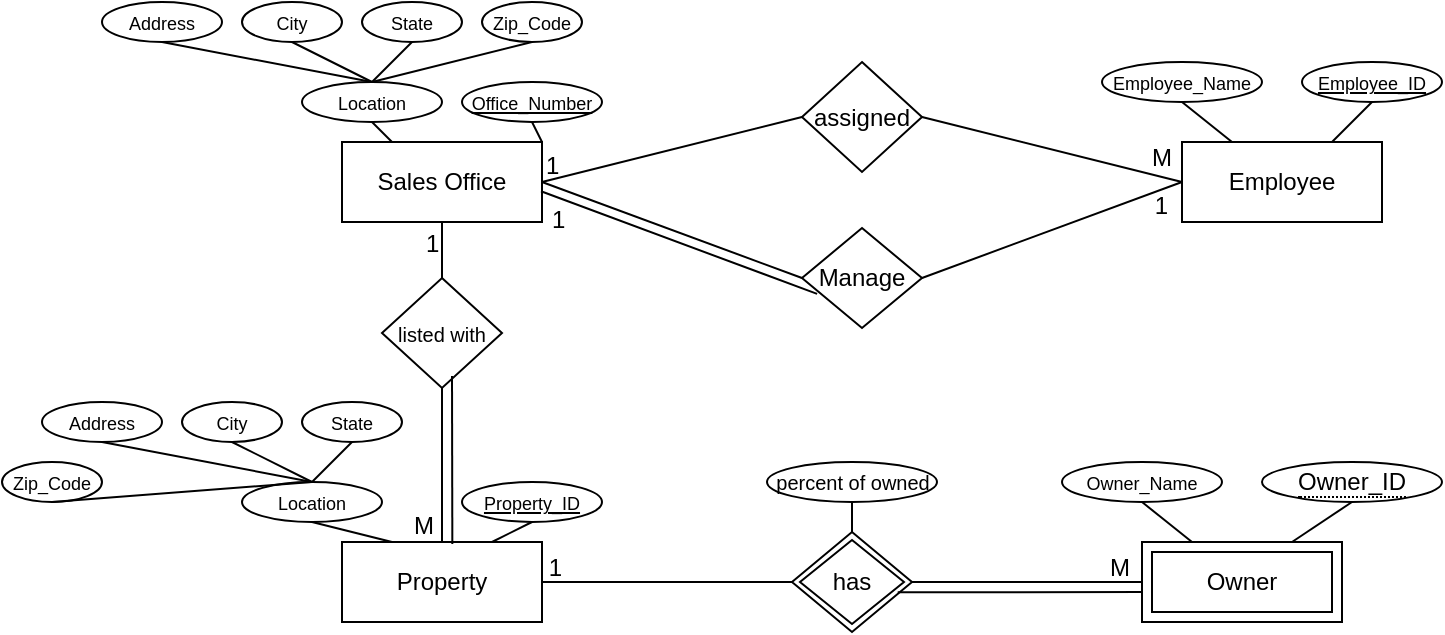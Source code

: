 <mxfile version="24.8.3">
  <diagram id="R2lEEEUBdFMjLlhIrx00" name="Page-1">
    <mxGraphModel dx="791" dy="481" grid="1" gridSize="10" guides="1" tooltips="1" connect="1" arrows="1" fold="1" page="1" pageScale="1" pageWidth="1169" pageHeight="827" math="0" shadow="0" extFonts="Permanent Marker^https://fonts.googleapis.com/css?family=Permanent+Marker">
      <root>
        <mxCell id="0" />
        <mxCell id="1" parent="0" />
        <mxCell id="vouigOJlTUPdxGMM5KaJ-5" value="Sales Office" style="whiteSpace=wrap;html=1;align=center;" vertex="1" parent="1">
          <mxGeometry x="380" y="260" width="100" height="40" as="geometry" />
        </mxCell>
        <mxCell id="vouigOJlTUPdxGMM5KaJ-6" value="Employee" style="whiteSpace=wrap;html=1;align=center;" vertex="1" parent="1">
          <mxGeometry x="800" y="260" width="100" height="40" as="geometry" />
        </mxCell>
        <mxCell id="vouigOJlTUPdxGMM5KaJ-7" value="Property" style="whiteSpace=wrap;html=1;align=center;" vertex="1" parent="1">
          <mxGeometry x="380" y="460" width="100" height="40" as="geometry" />
        </mxCell>
        <mxCell id="vouigOJlTUPdxGMM5KaJ-9" value="assigned" style="shape=rhombus;perimeter=rhombusPerimeter;whiteSpace=wrap;html=1;align=center;" vertex="1" parent="1">
          <mxGeometry x="610" y="220" width="60" height="55" as="geometry" />
        </mxCell>
        <mxCell id="vouigOJlTUPdxGMM5KaJ-15" value="&lt;font style=&quot;font-size: 9px;&quot;&gt;Location&lt;/font&gt;" style="ellipse;whiteSpace=wrap;html=1;align=center;" vertex="1" parent="1">
          <mxGeometry x="360" y="230" width="70" height="20" as="geometry" />
        </mxCell>
        <mxCell id="vouigOJlTUPdxGMM5KaJ-16" value="&lt;font style=&quot;font-size: 9px;&quot;&gt;City&lt;/font&gt;" style="ellipse;whiteSpace=wrap;html=1;align=center;" vertex="1" parent="1">
          <mxGeometry x="330" y="190" width="50" height="20" as="geometry" />
        </mxCell>
        <mxCell id="vouigOJlTUPdxGMM5KaJ-17" value="&lt;font style=&quot;font-size: 9px;&quot;&gt;Address&lt;/font&gt;" style="ellipse;whiteSpace=wrap;html=1;align=center;" vertex="1" parent="1">
          <mxGeometry x="260" y="190" width="60" height="20" as="geometry" />
        </mxCell>
        <mxCell id="vouigOJlTUPdxGMM5KaJ-19" value="&lt;font style=&quot;font-size: 9px;&quot;&gt;State&lt;/font&gt;" style="ellipse;whiteSpace=wrap;html=1;align=center;" vertex="1" parent="1">
          <mxGeometry x="390" y="190" width="50" height="20" as="geometry" />
        </mxCell>
        <mxCell id="vouigOJlTUPdxGMM5KaJ-20" value="&lt;font style=&quot;font-size: 9px;&quot;&gt;Zip_Code&lt;/font&gt;" style="ellipse;whiteSpace=wrap;html=1;align=center;" vertex="1" parent="1">
          <mxGeometry x="450" y="190" width="50" height="20" as="geometry" />
        </mxCell>
        <mxCell id="vouigOJlTUPdxGMM5KaJ-22" value="" style="endArrow=none;html=1;rounded=0;exitX=0.5;exitY=1;exitDx=0;exitDy=0;entryX=0.5;entryY=0;entryDx=0;entryDy=0;" edge="1" parent="1" source="vouigOJlTUPdxGMM5KaJ-20" target="vouigOJlTUPdxGMM5KaJ-15">
          <mxGeometry relative="1" as="geometry">
            <mxPoint x="570" y="350" as="sourcePoint" />
            <mxPoint x="730" y="350" as="targetPoint" />
          </mxGeometry>
        </mxCell>
        <mxCell id="vouigOJlTUPdxGMM5KaJ-23" value="" style="endArrow=none;html=1;rounded=0;exitX=0.5;exitY=1;exitDx=0;exitDy=0;entryX=0.5;entryY=0;entryDx=0;entryDy=0;" edge="1" parent="1" source="vouigOJlTUPdxGMM5KaJ-19" target="vouigOJlTUPdxGMM5KaJ-15">
          <mxGeometry relative="1" as="geometry">
            <mxPoint x="430" y="210" as="sourcePoint" />
            <mxPoint x="350" y="230" as="targetPoint" />
          </mxGeometry>
        </mxCell>
        <mxCell id="vouigOJlTUPdxGMM5KaJ-24" value="" style="endArrow=none;html=1;rounded=0;exitX=0.5;exitY=1;exitDx=0;exitDy=0;entryX=0.5;entryY=0;entryDx=0;entryDy=0;" edge="1" parent="1" source="vouigOJlTUPdxGMM5KaJ-16" target="vouigOJlTUPdxGMM5KaJ-15">
          <mxGeometry relative="1" as="geometry">
            <mxPoint x="395" y="215" as="sourcePoint" />
            <mxPoint x="315" y="235" as="targetPoint" />
          </mxGeometry>
        </mxCell>
        <mxCell id="vouigOJlTUPdxGMM5KaJ-25" value="" style="endArrow=none;html=1;rounded=0;exitX=0.5;exitY=0;exitDx=0;exitDy=0;entryX=0.5;entryY=1;entryDx=0;entryDy=0;" edge="1" parent="1" source="vouigOJlTUPdxGMM5KaJ-15" target="vouigOJlTUPdxGMM5KaJ-17">
          <mxGeometry relative="1" as="geometry">
            <mxPoint x="370" y="220" as="sourcePoint" />
            <mxPoint x="290" y="240" as="targetPoint" />
          </mxGeometry>
        </mxCell>
        <mxCell id="vouigOJlTUPdxGMM5KaJ-26" value="" style="endArrow=none;html=1;rounded=0;exitX=0.5;exitY=1;exitDx=0;exitDy=0;entryX=0.25;entryY=0;entryDx=0;entryDy=0;" edge="1" parent="1" source="vouigOJlTUPdxGMM5KaJ-15" target="vouigOJlTUPdxGMM5KaJ-5">
          <mxGeometry relative="1" as="geometry">
            <mxPoint x="600" y="305" as="sourcePoint" />
            <mxPoint x="520" y="325" as="targetPoint" />
          </mxGeometry>
        </mxCell>
        <mxCell id="vouigOJlTUPdxGMM5KaJ-27" value="" style="endArrow=none;html=1;rounded=0;exitX=0.5;exitY=1;exitDx=0;exitDy=0;entryX=1;entryY=0;entryDx=0;entryDy=0;" edge="1" parent="1" source="vouigOJlTUPdxGMM5KaJ-28" target="vouigOJlTUPdxGMM5KaJ-5">
          <mxGeometry relative="1" as="geometry">
            <mxPoint x="485" y="250" as="sourcePoint" />
            <mxPoint x="420" y="325" as="targetPoint" />
          </mxGeometry>
        </mxCell>
        <mxCell id="vouigOJlTUPdxGMM5KaJ-28" value="&lt;font style=&quot;font-size: 9px;&quot;&gt;Office_Number&lt;/font&gt;" style="ellipse;whiteSpace=wrap;html=1;align=center;fontStyle=4;" vertex="1" parent="1">
          <mxGeometry x="440" y="230" width="70" height="20" as="geometry" />
        </mxCell>
        <mxCell id="vouigOJlTUPdxGMM5KaJ-30" value="&lt;font style=&quot;font-size: 9px;&quot;&gt;Employee_Name&lt;/font&gt;" style="ellipse;whiteSpace=wrap;html=1;align=center;" vertex="1" parent="1">
          <mxGeometry x="760" y="220" width="80" height="20" as="geometry" />
        </mxCell>
        <mxCell id="vouigOJlTUPdxGMM5KaJ-31" value="&lt;font style=&quot;font-size: 9px;&quot;&gt;Employee_ID&lt;/font&gt;" style="ellipse;whiteSpace=wrap;html=1;align=center;fontStyle=4;" vertex="1" parent="1">
          <mxGeometry x="860" y="220" width="70" height="20" as="geometry" />
        </mxCell>
        <mxCell id="vouigOJlTUPdxGMM5KaJ-33" value="" style="endArrow=none;html=1;rounded=0;exitX=0.75;exitY=0;exitDx=0;exitDy=0;entryX=0.5;entryY=1;entryDx=0;entryDy=0;" edge="1" parent="1" source="vouigOJlTUPdxGMM5KaJ-6" target="vouigOJlTUPdxGMM5KaJ-31">
          <mxGeometry relative="1" as="geometry">
            <mxPoint x="790" y="230" as="sourcePoint" />
            <mxPoint x="950" y="230" as="targetPoint" />
          </mxGeometry>
        </mxCell>
        <mxCell id="vouigOJlTUPdxGMM5KaJ-34" value="" style="endArrow=none;html=1;rounded=0;exitX=0.25;exitY=0;exitDx=0;exitDy=0;entryX=0.5;entryY=1;entryDx=0;entryDy=0;" edge="1" parent="1" source="vouigOJlTUPdxGMM5KaJ-6" target="vouigOJlTUPdxGMM5KaJ-30">
          <mxGeometry relative="1" as="geometry">
            <mxPoint x="805" y="260" as="sourcePoint" />
            <mxPoint x="840" y="240" as="targetPoint" />
          </mxGeometry>
        </mxCell>
        <mxCell id="vouigOJlTUPdxGMM5KaJ-35" value="&lt;font style=&quot;font-size: 9px;&quot;&gt;Location&lt;/font&gt;" style="ellipse;whiteSpace=wrap;html=1;align=center;" vertex="1" parent="1">
          <mxGeometry x="330" y="430" width="70" height="20" as="geometry" />
        </mxCell>
        <mxCell id="vouigOJlTUPdxGMM5KaJ-36" value="&lt;font style=&quot;font-size: 9px;&quot;&gt;City&lt;/font&gt;" style="ellipse;whiteSpace=wrap;html=1;align=center;" vertex="1" parent="1">
          <mxGeometry x="300" y="390" width="50" height="20" as="geometry" />
        </mxCell>
        <mxCell id="vouigOJlTUPdxGMM5KaJ-37" value="&lt;font style=&quot;font-size: 9px;&quot;&gt;Address&lt;/font&gt;" style="ellipse;whiteSpace=wrap;html=1;align=center;" vertex="1" parent="1">
          <mxGeometry x="230" y="390" width="60" height="20" as="geometry" />
        </mxCell>
        <mxCell id="vouigOJlTUPdxGMM5KaJ-38" value="&lt;font style=&quot;font-size: 9px;&quot;&gt;State&lt;/font&gt;" style="ellipse;whiteSpace=wrap;html=1;align=center;" vertex="1" parent="1">
          <mxGeometry x="360" y="390" width="50" height="20" as="geometry" />
        </mxCell>
        <mxCell id="vouigOJlTUPdxGMM5KaJ-39" value="&lt;font style=&quot;font-size: 9px;&quot;&gt;Zip_Code&lt;/font&gt;" style="ellipse;whiteSpace=wrap;html=1;align=center;" vertex="1" parent="1">
          <mxGeometry x="210" y="420" width="50" height="20" as="geometry" />
        </mxCell>
        <mxCell id="vouigOJlTUPdxGMM5KaJ-40" value="" style="endArrow=none;html=1;rounded=0;exitX=0.5;exitY=1;exitDx=0;exitDy=0;entryX=0.5;entryY=0;entryDx=0;entryDy=0;" edge="1" source="vouigOJlTUPdxGMM5KaJ-39" target="vouigOJlTUPdxGMM5KaJ-35" parent="1">
          <mxGeometry relative="1" as="geometry">
            <mxPoint x="540" y="550" as="sourcePoint" />
            <mxPoint x="700" y="550" as="targetPoint" />
          </mxGeometry>
        </mxCell>
        <mxCell id="vouigOJlTUPdxGMM5KaJ-41" value="" style="endArrow=none;html=1;rounded=0;exitX=0.5;exitY=1;exitDx=0;exitDy=0;entryX=0.5;entryY=0;entryDx=0;entryDy=0;" edge="1" source="vouigOJlTUPdxGMM5KaJ-38" target="vouigOJlTUPdxGMM5KaJ-35" parent="1">
          <mxGeometry relative="1" as="geometry">
            <mxPoint x="400" y="410" as="sourcePoint" />
            <mxPoint x="320" y="430" as="targetPoint" />
          </mxGeometry>
        </mxCell>
        <mxCell id="vouigOJlTUPdxGMM5KaJ-42" value="" style="endArrow=none;html=1;rounded=0;exitX=0.5;exitY=1;exitDx=0;exitDy=0;entryX=0.5;entryY=0;entryDx=0;entryDy=0;" edge="1" source="vouigOJlTUPdxGMM5KaJ-36" target="vouigOJlTUPdxGMM5KaJ-35" parent="1">
          <mxGeometry relative="1" as="geometry">
            <mxPoint x="365" y="415" as="sourcePoint" />
            <mxPoint x="285" y="435" as="targetPoint" />
          </mxGeometry>
        </mxCell>
        <mxCell id="vouigOJlTUPdxGMM5KaJ-43" value="" style="endArrow=none;html=1;rounded=0;exitX=0.5;exitY=0;exitDx=0;exitDy=0;entryX=0.5;entryY=1;entryDx=0;entryDy=0;" edge="1" source="vouigOJlTUPdxGMM5KaJ-35" target="vouigOJlTUPdxGMM5KaJ-37" parent="1">
          <mxGeometry relative="1" as="geometry">
            <mxPoint x="340" y="420" as="sourcePoint" />
            <mxPoint x="260" y="440" as="targetPoint" />
          </mxGeometry>
        </mxCell>
        <mxCell id="vouigOJlTUPdxGMM5KaJ-44" value="" style="endArrow=none;html=1;rounded=0;exitX=0.5;exitY=1;exitDx=0;exitDy=0;entryX=0.25;entryY=0;entryDx=0;entryDy=0;" edge="1" source="vouigOJlTUPdxGMM5KaJ-35" parent="1" target="vouigOJlTUPdxGMM5KaJ-7">
          <mxGeometry relative="1" as="geometry">
            <mxPoint x="590" y="495" as="sourcePoint" />
            <mxPoint x="395" y="450" as="targetPoint" />
          </mxGeometry>
        </mxCell>
        <mxCell id="vouigOJlTUPdxGMM5KaJ-45" value="" style="endArrow=none;html=1;rounded=0;exitX=0.5;exitY=1;exitDx=0;exitDy=0;entryX=0.75;entryY=0;entryDx=0;entryDy=0;" edge="1" source="vouigOJlTUPdxGMM5KaJ-46" parent="1" target="vouigOJlTUPdxGMM5KaJ-7">
          <mxGeometry relative="1" as="geometry">
            <mxPoint x="475" y="440" as="sourcePoint" />
            <mxPoint x="470" y="450" as="targetPoint" />
          </mxGeometry>
        </mxCell>
        <mxCell id="vouigOJlTUPdxGMM5KaJ-46" value="&lt;font style=&quot;font-size: 9px;&quot;&gt;Property_ID&lt;/font&gt;" style="ellipse;whiteSpace=wrap;html=1;align=center;fontStyle=4;" vertex="1" parent="1">
          <mxGeometry x="440" y="430" width="70" height="20" as="geometry" />
        </mxCell>
        <mxCell id="vouigOJlTUPdxGMM5KaJ-47" value="&lt;font style=&quot;font-size: 9px;&quot;&gt;Owner_Name&lt;/font&gt;" style="ellipse;whiteSpace=wrap;html=1;align=center;" vertex="1" parent="1">
          <mxGeometry x="740" y="420" width="80" height="20" as="geometry" />
        </mxCell>
        <mxCell id="vouigOJlTUPdxGMM5KaJ-49" value="" style="endArrow=none;html=1;rounded=0;exitX=0.75;exitY=0;exitDx=0;exitDy=0;entryX=0.5;entryY=1;entryDx=0;entryDy=0;" edge="1" target="vouigOJlTUPdxGMM5KaJ-84" parent="1" source="vouigOJlTUPdxGMM5KaJ-59">
          <mxGeometry relative="1" as="geometry">
            <mxPoint x="855" y="460" as="sourcePoint" />
            <mxPoint x="875" y="440" as="targetPoint" />
          </mxGeometry>
        </mxCell>
        <mxCell id="vouigOJlTUPdxGMM5KaJ-50" value="" style="endArrow=none;html=1;rounded=0;exitX=0.25;exitY=0;exitDx=0;exitDy=0;entryX=0.5;entryY=1;entryDx=0;entryDy=0;" edge="1" target="vouigOJlTUPdxGMM5KaJ-47" parent="1" source="vouigOJlTUPdxGMM5KaJ-59">
          <mxGeometry relative="1" as="geometry">
            <mxPoint x="805" y="460" as="sourcePoint" />
            <mxPoint x="820" y="440" as="targetPoint" />
          </mxGeometry>
        </mxCell>
        <mxCell id="vouigOJlTUPdxGMM5KaJ-52" value="" style="endArrow=none;html=1;rounded=0;exitX=1;exitY=0.5;exitDx=0;exitDy=0;entryX=0;entryY=0.5;entryDx=0;entryDy=0;" edge="1" parent="1" source="vouigOJlTUPdxGMM5KaJ-9" target="vouigOJlTUPdxGMM5KaJ-6">
          <mxGeometry relative="1" as="geometry">
            <mxPoint x="650" y="310" as="sourcePoint" />
            <mxPoint x="780" y="280" as="targetPoint" />
          </mxGeometry>
        </mxCell>
        <mxCell id="vouigOJlTUPdxGMM5KaJ-53" value="Manage" style="shape=rhombus;perimeter=rhombusPerimeter;whiteSpace=wrap;html=1;align=center;" vertex="1" parent="1">
          <mxGeometry x="610" y="303" width="60" height="50" as="geometry" />
        </mxCell>
        <mxCell id="vouigOJlTUPdxGMM5KaJ-55" value="" style="endArrow=none;html=1;rounded=0;exitX=1;exitY=0.5;exitDx=0;exitDy=0;entryX=0;entryY=0.5;entryDx=0;entryDy=0;" edge="1" parent="1" source="vouigOJlTUPdxGMM5KaJ-53" target="vouigOJlTUPdxGMM5KaJ-6">
          <mxGeometry relative="1" as="geometry">
            <mxPoint x="650" y="388" as="sourcePoint" />
            <mxPoint x="800" y="293" as="targetPoint" />
          </mxGeometry>
        </mxCell>
        <mxCell id="vouigOJlTUPdxGMM5KaJ-59" value="Owner" style="shape=ext;margin=3;double=1;whiteSpace=wrap;html=1;align=center;" vertex="1" parent="1">
          <mxGeometry x="780" y="460" width="100" height="40" as="geometry" />
        </mxCell>
        <mxCell id="vouigOJlTUPdxGMM5KaJ-63" value="" style="endArrow=none;html=1;rounded=0;exitX=1;exitY=0.5;exitDx=0;exitDy=0;entryX=0;entryY=0.5;entryDx=0;entryDy=0;" edge="1" parent="1" source="vouigOJlTUPdxGMM5KaJ-5" target="vouigOJlTUPdxGMM5KaJ-9">
          <mxGeometry relative="1" as="geometry">
            <mxPoint x="490" y="310" as="sourcePoint" />
            <mxPoint x="650" y="310" as="targetPoint" />
          </mxGeometry>
        </mxCell>
        <mxCell id="vouigOJlTUPdxGMM5KaJ-64" value="1" style="resizable=0;html=1;whiteSpace=wrap;align=left;verticalAlign=bottom;" connectable="0" vertex="1" parent="vouigOJlTUPdxGMM5KaJ-63">
          <mxGeometry x="-1" relative="1" as="geometry" />
        </mxCell>
        <mxCell id="vouigOJlTUPdxGMM5KaJ-65" value="M" style="resizable=0;html=1;whiteSpace=wrap;align=right;verticalAlign=bottom;" connectable="0" vertex="1" parent="vouigOJlTUPdxGMM5KaJ-63">
          <mxGeometry x="1" relative="1" as="geometry">
            <mxPoint x="187" y="29" as="offset" />
          </mxGeometry>
        </mxCell>
        <mxCell id="vouigOJlTUPdxGMM5KaJ-88" value="1" style="resizable=0;html=1;whiteSpace=wrap;align=right;verticalAlign=bottom;" connectable="0" vertex="1" parent="vouigOJlTUPdxGMM5KaJ-63">
          <mxGeometry x="1" relative="1" as="geometry">
            <mxPoint x="-118" y="234" as="offset" />
          </mxGeometry>
        </mxCell>
        <mxCell id="vouigOJlTUPdxGMM5KaJ-66" value="" style="endArrow=none;html=1;rounded=0;exitX=1;exitY=0.5;exitDx=0;exitDy=0;entryX=0;entryY=0.5;entryDx=0;entryDy=0;" edge="1" parent="1" source="vouigOJlTUPdxGMM5KaJ-5" target="vouigOJlTUPdxGMM5KaJ-53">
          <mxGeometry relative="1" as="geometry">
            <mxPoint x="480" y="293" as="sourcePoint" />
            <mxPoint x="650" y="363" as="targetPoint" />
          </mxGeometry>
        </mxCell>
        <mxCell id="vouigOJlTUPdxGMM5KaJ-68" value="1" style="resizable=0;html=1;whiteSpace=wrap;align=right;verticalAlign=bottom;" connectable="0" vertex="1" parent="vouigOJlTUPdxGMM5KaJ-66">
          <mxGeometry x="1" relative="1" as="geometry">
            <mxPoint x="185" y="-27" as="offset" />
          </mxGeometry>
        </mxCell>
        <mxCell id="vouigOJlTUPdxGMM5KaJ-69" value="1" style="resizable=0;html=1;whiteSpace=wrap;align=left;verticalAlign=bottom;" connectable="0" vertex="1" parent="vouigOJlTUPdxGMM5KaJ-66">
          <mxGeometry x="-1" relative="1" as="geometry">
            <mxPoint x="3" y="27" as="offset" />
          </mxGeometry>
        </mxCell>
        <mxCell id="vouigOJlTUPdxGMM5KaJ-76" value="1" style="resizable=0;html=1;whiteSpace=wrap;align=left;verticalAlign=bottom;" connectable="0" vertex="1" parent="vouigOJlTUPdxGMM5KaJ-66">
          <mxGeometry x="-1" relative="1" as="geometry">
            <mxPoint x="-60" y="39" as="offset" />
          </mxGeometry>
        </mxCell>
        <mxCell id="vouigOJlTUPdxGMM5KaJ-78" value="M" style="resizable=0;html=1;whiteSpace=wrap;align=left;verticalAlign=bottom;" connectable="0" vertex="1" parent="vouigOJlTUPdxGMM5KaJ-66">
          <mxGeometry x="-1" relative="1" as="geometry">
            <mxPoint x="-66" y="180" as="offset" />
          </mxGeometry>
        </mxCell>
        <mxCell id="vouigOJlTUPdxGMM5KaJ-87" value="M" style="resizable=0;html=1;whiteSpace=wrap;align=left;verticalAlign=bottom;" connectable="0" vertex="1" parent="vouigOJlTUPdxGMM5KaJ-66">
          <mxGeometry x="-1" relative="1" as="geometry">
            <mxPoint x="282" y="201" as="offset" />
          </mxGeometry>
        </mxCell>
        <mxCell id="vouigOJlTUPdxGMM5KaJ-70" value="" style="endArrow=none;html=1;rounded=0;exitX=0.995;exitY=0.616;exitDx=0;exitDy=0;exitPerimeter=0;entryX=0.126;entryY=0.659;entryDx=0;entryDy=0;entryPerimeter=0;" edge="1" parent="1" source="vouigOJlTUPdxGMM5KaJ-5" target="vouigOJlTUPdxGMM5KaJ-53">
          <mxGeometry relative="1" as="geometry">
            <mxPoint x="530" y="280" as="sourcePoint" />
            <mxPoint x="550" y="370" as="targetPoint" />
          </mxGeometry>
        </mxCell>
        <mxCell id="vouigOJlTUPdxGMM5KaJ-71" value="&lt;font style=&quot;font-size: 10px;&quot;&gt;listed with&lt;/font&gt;" style="shape=rhombus;perimeter=rhombusPerimeter;whiteSpace=wrap;html=1;align=center;" vertex="1" parent="1">
          <mxGeometry x="400" y="328" width="60" height="55" as="geometry" />
        </mxCell>
        <mxCell id="vouigOJlTUPdxGMM5KaJ-72" value="" style="endArrow=none;html=1;rounded=0;exitX=0.5;exitY=1;exitDx=0;exitDy=0;entryX=0.5;entryY=0;entryDx=0;entryDy=0;" edge="1" source="vouigOJlTUPdxGMM5KaJ-71" parent="1" target="vouigOJlTUPdxGMM5KaJ-7">
          <mxGeometry relative="1" as="geometry">
            <mxPoint x="440" y="418" as="sourcePoint" />
            <mxPoint x="210" y="435" as="targetPoint" />
          </mxGeometry>
        </mxCell>
        <mxCell id="vouigOJlTUPdxGMM5KaJ-73" value="" style="endArrow=none;html=1;rounded=0;exitX=0.5;exitY=1;exitDx=0;exitDy=0;entryX=0.5;entryY=0;entryDx=0;entryDy=0;" edge="1" target="vouigOJlTUPdxGMM5KaJ-71" parent="1" source="vouigOJlTUPdxGMM5KaJ-5">
          <mxGeometry relative="1" as="geometry">
            <mxPoint x="210" y="275" as="sourcePoint" />
            <mxPoint x="440" y="418" as="targetPoint" />
          </mxGeometry>
        </mxCell>
        <mxCell id="vouigOJlTUPdxGMM5KaJ-79" value="" style="endArrow=none;html=1;rounded=0;entryX=0.5;entryY=0;entryDx=0;entryDy=0;" edge="1" parent="1">
          <mxGeometry relative="1" as="geometry">
            <mxPoint x="435" y="377" as="sourcePoint" />
            <mxPoint x="435.17" y="461" as="targetPoint" />
          </mxGeometry>
        </mxCell>
        <mxCell id="vouigOJlTUPdxGMM5KaJ-81" value="" style="endArrow=none;html=1;rounded=0;exitX=1;exitY=0.5;exitDx=0;exitDy=0;entryX=0;entryY=0.5;entryDx=0;entryDy=0;" edge="1" parent="1" source="vouigOJlTUPdxGMM5KaJ-7" target="vouigOJlTUPdxGMM5KaJ-85">
          <mxGeometry relative="1" as="geometry">
            <mxPoint x="580" y="380" as="sourcePoint" />
            <mxPoint x="590" y="460" as="targetPoint" />
          </mxGeometry>
        </mxCell>
        <mxCell id="vouigOJlTUPdxGMM5KaJ-82" value="" style="endArrow=none;html=1;rounded=0;entryX=0;entryY=0.5;entryDx=0;entryDy=0;exitX=1;exitY=0.5;exitDx=0;exitDy=0;" edge="1" parent="1" source="vouigOJlTUPdxGMM5KaJ-85" target="vouigOJlTUPdxGMM5KaJ-59">
          <mxGeometry relative="1" as="geometry">
            <mxPoint x="690" y="460" as="sourcePoint" />
            <mxPoint x="780" y="480" as="targetPoint" />
          </mxGeometry>
        </mxCell>
        <mxCell id="vouigOJlTUPdxGMM5KaJ-84" value="&lt;span style=&quot;border-bottom: 1px dotted&quot;&gt;Owner_ID&lt;/span&gt;" style="ellipse;whiteSpace=wrap;html=1;align=center;" vertex="1" parent="1">
          <mxGeometry x="840" y="420" width="90" height="20" as="geometry" />
        </mxCell>
        <mxCell id="vouigOJlTUPdxGMM5KaJ-85" value="has" style="shape=rhombus;double=1;perimeter=rhombusPerimeter;whiteSpace=wrap;html=1;align=center;" vertex="1" parent="1">
          <mxGeometry x="605" y="455" width="60" height="50" as="geometry" />
        </mxCell>
        <mxCell id="vouigOJlTUPdxGMM5KaJ-86" value="" style="endArrow=none;html=1;rounded=0;entryX=0;entryY=0.5;entryDx=0;entryDy=0;exitX=0.881;exitY=0.603;exitDx=0;exitDy=0;exitPerimeter=0;" edge="1" parent="1" source="vouigOJlTUPdxGMM5KaJ-85">
          <mxGeometry relative="1" as="geometry">
            <mxPoint x="665" y="485" as="sourcePoint" />
            <mxPoint x="780" y="485" as="targetPoint" />
          </mxGeometry>
        </mxCell>
        <mxCell id="vouigOJlTUPdxGMM5KaJ-89" value="&lt;font style=&quot;font-size: 10px;&quot;&gt;percent of owned&lt;/font&gt;" style="ellipse;whiteSpace=wrap;html=1;align=center;" vertex="1" parent="1">
          <mxGeometry x="592.5" y="420" width="85" height="20" as="geometry" />
        </mxCell>
        <mxCell id="vouigOJlTUPdxGMM5KaJ-90" value="" style="endArrow=none;html=1;rounded=0;exitX=0.5;exitY=0;exitDx=0;exitDy=0;entryX=0.5;entryY=1;entryDx=0;entryDy=0;" edge="1" parent="1" source="vouigOJlTUPdxGMM5KaJ-85" target="vouigOJlTUPdxGMM5KaJ-89">
          <mxGeometry relative="1" as="geometry">
            <mxPoint x="550" y="410" as="sourcePoint" />
            <mxPoint x="710" y="410" as="targetPoint" />
          </mxGeometry>
        </mxCell>
      </root>
    </mxGraphModel>
  </diagram>
</mxfile>
